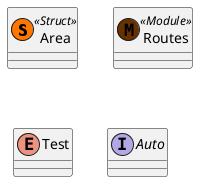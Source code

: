 @startuml
class Area << (S, #FF7700) Struct>> {}
class Routes << (M, #6A3100) Module>> {}
enum Test {}
interface Auto {}

@enduml